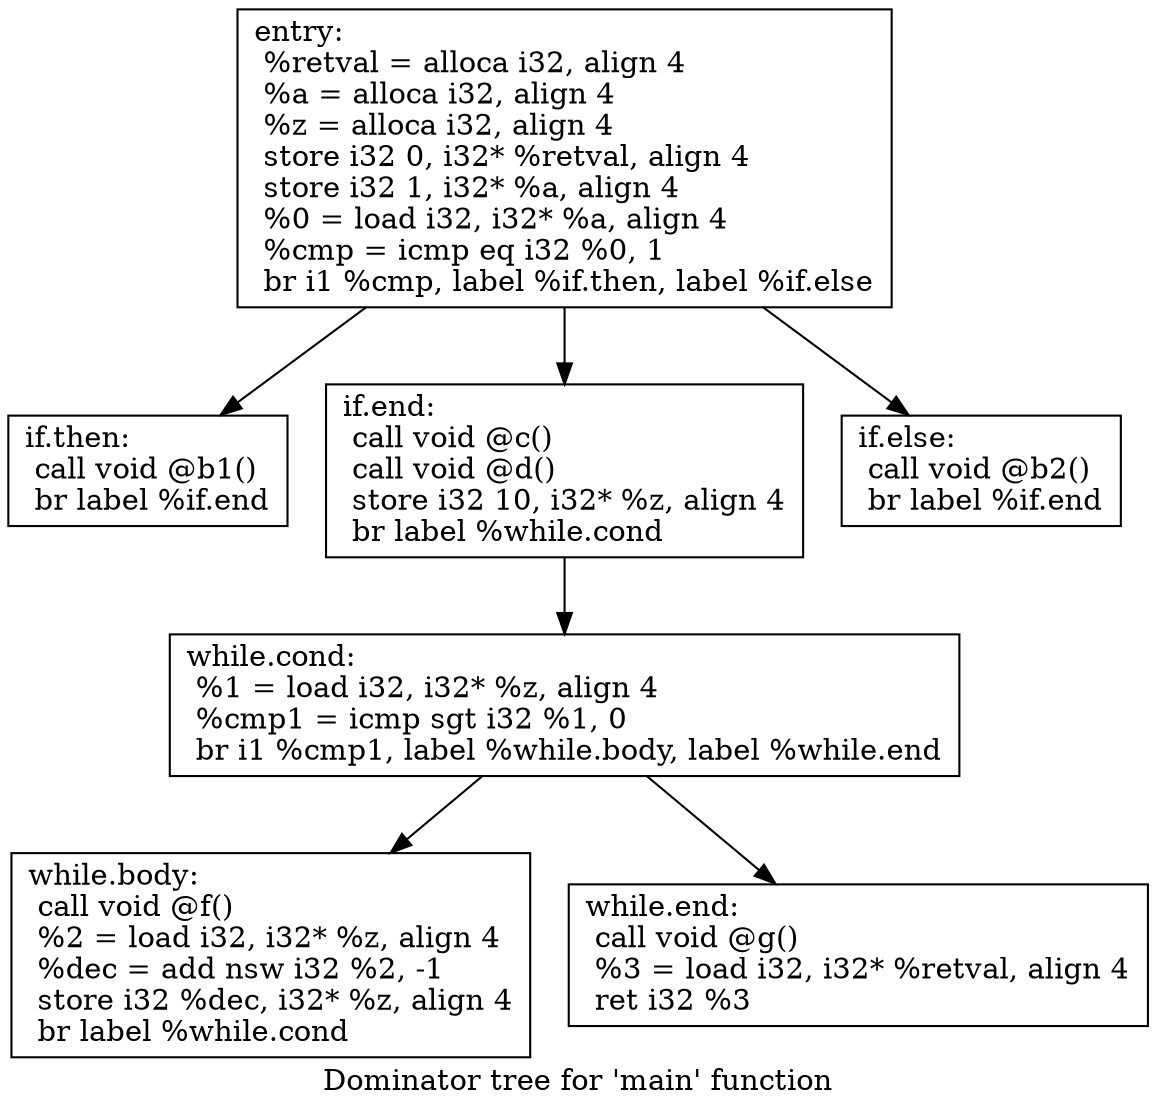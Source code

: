 digraph "Dominator tree for 'main' function" {
	label="Dominator tree for 'main' function";

	Node0x13d1cd0 [shape=record,label="{entry:\l  %retval = alloca i32, align 4\l  %a = alloca i32, align 4\l  %z = alloca i32, align 4\l  store i32 0, i32* %retval, align 4\l  store i32 1, i32* %a, align 4\l  %0 = load i32, i32* %a, align 4\l  %cmp = icmp eq i32 %0, 1\l  br i1 %cmp, label %if.then, label %if.else\l}"];
	Node0x13d1cd0 -> Node0x13d1d10;
	Node0x13d1cd0 -> Node0x1423b00;
	Node0x13d1cd0 -> Node0x1423c00;
	Node0x13d1d10 [shape=record,label="{if.then:                                          \l  call void @b1()\l  br label %if.end\l}"];
	Node0x1423b00 [shape=record,label="{if.end:                                           \l  call void @c()\l  call void @d()\l  store i32 10, i32* %z, align 4\l  br label %while.cond\l}"];
	Node0x1423b00 -> Node0x1423b40;
	Node0x1423b40 [shape=record,label="{while.cond:                                       \l  %1 = load i32, i32* %z, align 4\l  %cmp1 = icmp sgt i32 %1, 0\l  br i1 %cmp1, label %while.body, label %while.end\l}"];
	Node0x1423b40 -> Node0x1423b80;
	Node0x1423b40 -> Node0x1423bc0;
	Node0x1423b80 [shape=record,label="{while.body:                                       \l  call void @f()\l  %2 = load i32, i32* %z, align 4\l  %dec = add nsw i32 %2, -1\l  store i32 %dec, i32* %z, align 4\l  br label %while.cond\l}"];
	Node0x1423bc0 [shape=record,label="{while.end:                                        \l  call void @g()\l  %3 = load i32, i32* %retval, align 4\l  ret i32 %3\l}"];
	Node0x1423c00 [shape=record,label="{if.else:                                          \l  call void @b2()\l  br label %if.end\l}"];
}
